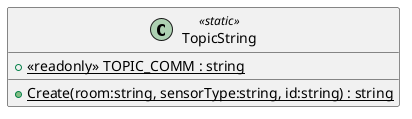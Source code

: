@startuml
class TopicString <<static>> {
    + {static} <<readonly>> TOPIC_COMM : string
    + {static} Create(room:string, sensorType:string, id:string) : string
}
@enduml
